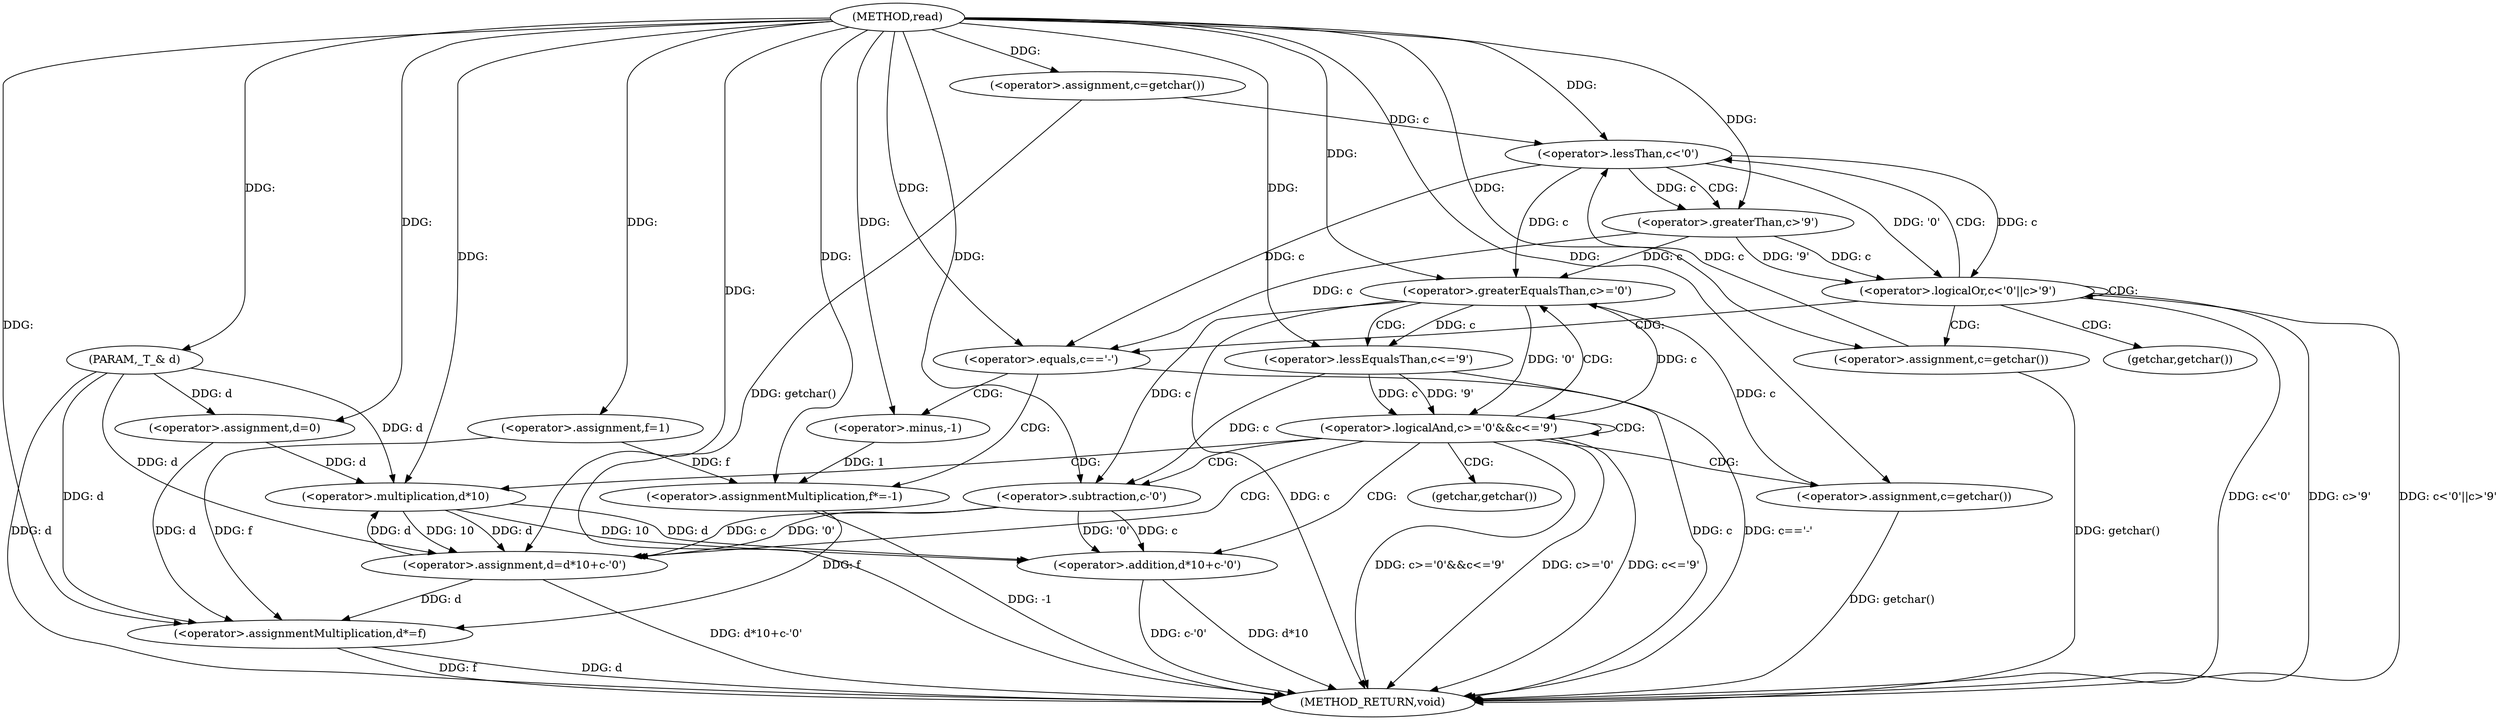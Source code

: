 digraph "read" {  
"1000109" [label = "(METHOD,read)" ]
"1000165" [label = "(METHOD_RETURN,void)" ]
"1000110" [label = "(PARAM,_T_& d)" ]
"1000112" [label = "(<operator>.assignment,d=0)" ]
"1000116" [label = "(<operator>.assignment,f=1)" ]
"1000120" [label = "(<operator>.assignment,c=getchar())" ]
"1000162" [label = "(<operator>.assignmentMultiplication,d*=f)" ]
"1000124" [label = "(<operator>.logicalOr,c<'0'||c>'9')" ]
"1000131" [label = "(<operator>.assignment,c=getchar())" ]
"1000143" [label = "(<operator>.logicalAnd,c>='0'&&c<='9')" ]
"1000150" [label = "(<operator>.assignment,c=getchar())" ]
"1000153" [label = "(<operator>.assignment,d=d*10+c-'0')" ]
"1000135" [label = "(<operator>.equals,c=='-')" ]
"1000138" [label = "(<operator>.assignmentMultiplication,f*=-1)" ]
"1000125" [label = "(<operator>.lessThan,c<'0')" ]
"1000128" [label = "(<operator>.greaterThan,c>'9')" ]
"1000144" [label = "(<operator>.greaterEqualsThan,c>='0')" ]
"1000147" [label = "(<operator>.lessEqualsThan,c<='9')" ]
"1000155" [label = "(<operator>.addition,d*10+c-'0')" ]
"1000140" [label = "(<operator>.minus,-1)" ]
"1000156" [label = "(<operator>.multiplication,d*10)" ]
"1000159" [label = "(<operator>.subtraction,c-'0')" ]
"1000133" [label = "(getchar,getchar())" ]
"1000152" [label = "(getchar,getchar())" ]
  "1000110" -> "1000165"  [ label = "DDG: d"] 
  "1000120" -> "1000165"  [ label = "DDG: getchar()"] 
  "1000124" -> "1000165"  [ label = "DDG: c<'0'"] 
  "1000124" -> "1000165"  [ label = "DDG: c>'9'"] 
  "1000124" -> "1000165"  [ label = "DDG: c<'0'||c>'9'"] 
  "1000144" -> "1000165"  [ label = "DDG: c"] 
  "1000143" -> "1000165"  [ label = "DDG: c>='0'"] 
  "1000147" -> "1000165"  [ label = "DDG: c"] 
  "1000143" -> "1000165"  [ label = "DDG: c<='9'"] 
  "1000143" -> "1000165"  [ label = "DDG: c>='0'&&c<='9'"] 
  "1000162" -> "1000165"  [ label = "DDG: d"] 
  "1000162" -> "1000165"  [ label = "DDG: f"] 
  "1000155" -> "1000165"  [ label = "DDG: d*10"] 
  "1000155" -> "1000165"  [ label = "DDG: c-'0'"] 
  "1000153" -> "1000165"  [ label = "DDG: d*10+c-'0'"] 
  "1000150" -> "1000165"  [ label = "DDG: getchar()"] 
  "1000135" -> "1000165"  [ label = "DDG: c=='-'"] 
  "1000138" -> "1000165"  [ label = "DDG: -1"] 
  "1000131" -> "1000165"  [ label = "DDG: getchar()"] 
  "1000109" -> "1000110"  [ label = "DDG: "] 
  "1000109" -> "1000112"  [ label = "DDG: "] 
  "1000109" -> "1000116"  [ label = "DDG: "] 
  "1000109" -> "1000120"  [ label = "DDG: "] 
  "1000116" -> "1000162"  [ label = "DDG: f"] 
  "1000138" -> "1000162"  [ label = "DDG: f"] 
  "1000109" -> "1000162"  [ label = "DDG: "] 
  "1000110" -> "1000112"  [ label = "DDG: d"] 
  "1000109" -> "1000131"  [ label = "DDG: "] 
  "1000109" -> "1000150"  [ label = "DDG: "] 
  "1000156" -> "1000153"  [ label = "DDG: d"] 
  "1000156" -> "1000153"  [ label = "DDG: 10"] 
  "1000159" -> "1000153"  [ label = "DDG: '0'"] 
  "1000159" -> "1000153"  [ label = "DDG: c"] 
  "1000112" -> "1000162"  [ label = "DDG: d"] 
  "1000153" -> "1000162"  [ label = "DDG: d"] 
  "1000110" -> "1000162"  [ label = "DDG: d"] 
  "1000125" -> "1000124"  [ label = "DDG: '0'"] 
  "1000125" -> "1000124"  [ label = "DDG: c"] 
  "1000128" -> "1000124"  [ label = "DDG: c"] 
  "1000128" -> "1000124"  [ label = "DDG: '9'"] 
  "1000140" -> "1000138"  [ label = "DDG: 1"] 
  "1000144" -> "1000143"  [ label = "DDG: '0'"] 
  "1000144" -> "1000143"  [ label = "DDG: c"] 
  "1000147" -> "1000143"  [ label = "DDG: c"] 
  "1000147" -> "1000143"  [ label = "DDG: '9'"] 
  "1000110" -> "1000153"  [ label = "DDG: d"] 
  "1000109" -> "1000153"  [ label = "DDG: "] 
  "1000120" -> "1000125"  [ label = "DDG: c"] 
  "1000131" -> "1000125"  [ label = "DDG: c"] 
  "1000109" -> "1000125"  [ label = "DDG: "] 
  "1000125" -> "1000128"  [ label = "DDG: c"] 
  "1000109" -> "1000128"  [ label = "DDG: "] 
  "1000125" -> "1000135"  [ label = "DDG: c"] 
  "1000128" -> "1000135"  [ label = "DDG: c"] 
  "1000109" -> "1000135"  [ label = "DDG: "] 
  "1000116" -> "1000138"  [ label = "DDG: f"] 
  "1000109" -> "1000138"  [ label = "DDG: "] 
  "1000125" -> "1000144"  [ label = "DDG: c"] 
  "1000128" -> "1000144"  [ label = "DDG: c"] 
  "1000150" -> "1000144"  [ label = "DDG: c"] 
  "1000109" -> "1000144"  [ label = "DDG: "] 
  "1000144" -> "1000147"  [ label = "DDG: c"] 
  "1000109" -> "1000147"  [ label = "DDG: "] 
  "1000156" -> "1000155"  [ label = "DDG: d"] 
  "1000156" -> "1000155"  [ label = "DDG: 10"] 
  "1000159" -> "1000155"  [ label = "DDG: '0'"] 
  "1000159" -> "1000155"  [ label = "DDG: c"] 
  "1000109" -> "1000140"  [ label = "DDG: "] 
  "1000112" -> "1000156"  [ label = "DDG: d"] 
  "1000153" -> "1000156"  [ label = "DDG: d"] 
  "1000110" -> "1000156"  [ label = "DDG: d"] 
  "1000109" -> "1000156"  [ label = "DDG: "] 
  "1000144" -> "1000159"  [ label = "DDG: c"] 
  "1000147" -> "1000159"  [ label = "DDG: c"] 
  "1000109" -> "1000159"  [ label = "DDG: "] 
  "1000124" -> "1000125"  [ label = "CDG: "] 
  "1000124" -> "1000131"  [ label = "CDG: "] 
  "1000124" -> "1000124"  [ label = "CDG: "] 
  "1000124" -> "1000135"  [ label = "CDG: "] 
  "1000124" -> "1000133"  [ label = "CDG: "] 
  "1000143" -> "1000153"  [ label = "CDG: "] 
  "1000143" -> "1000143"  [ label = "CDG: "] 
  "1000143" -> "1000159"  [ label = "CDG: "] 
  "1000143" -> "1000155"  [ label = "CDG: "] 
  "1000143" -> "1000156"  [ label = "CDG: "] 
  "1000143" -> "1000152"  [ label = "CDG: "] 
  "1000143" -> "1000150"  [ label = "CDG: "] 
  "1000143" -> "1000144"  [ label = "CDG: "] 
  "1000125" -> "1000128"  [ label = "CDG: "] 
  "1000135" -> "1000140"  [ label = "CDG: "] 
  "1000135" -> "1000138"  [ label = "CDG: "] 
  "1000144" -> "1000147"  [ label = "CDG: "] 
}
